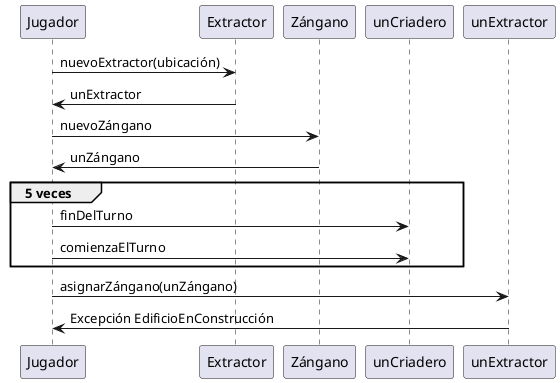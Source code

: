 @startuml
'https://plantuml.com/sequence-diagram

Jugador -> Extractor: nuevoExtractor(ubicación)
Extractor -> Jugador: unExtractor
Jugador -> Zángano: nuevoZángano
Zángano -> Jugador: unZángano

group 5 veces
    Jugador -> unCriadero: finDelTurno
    Jugador -> unCriadero: comienzaElTurno
end

Jugador -> unExtractor: asignarZángano(unZángano)
unExtractor -> Jugador: Excepción EdificioEnConstrucción

@enduml